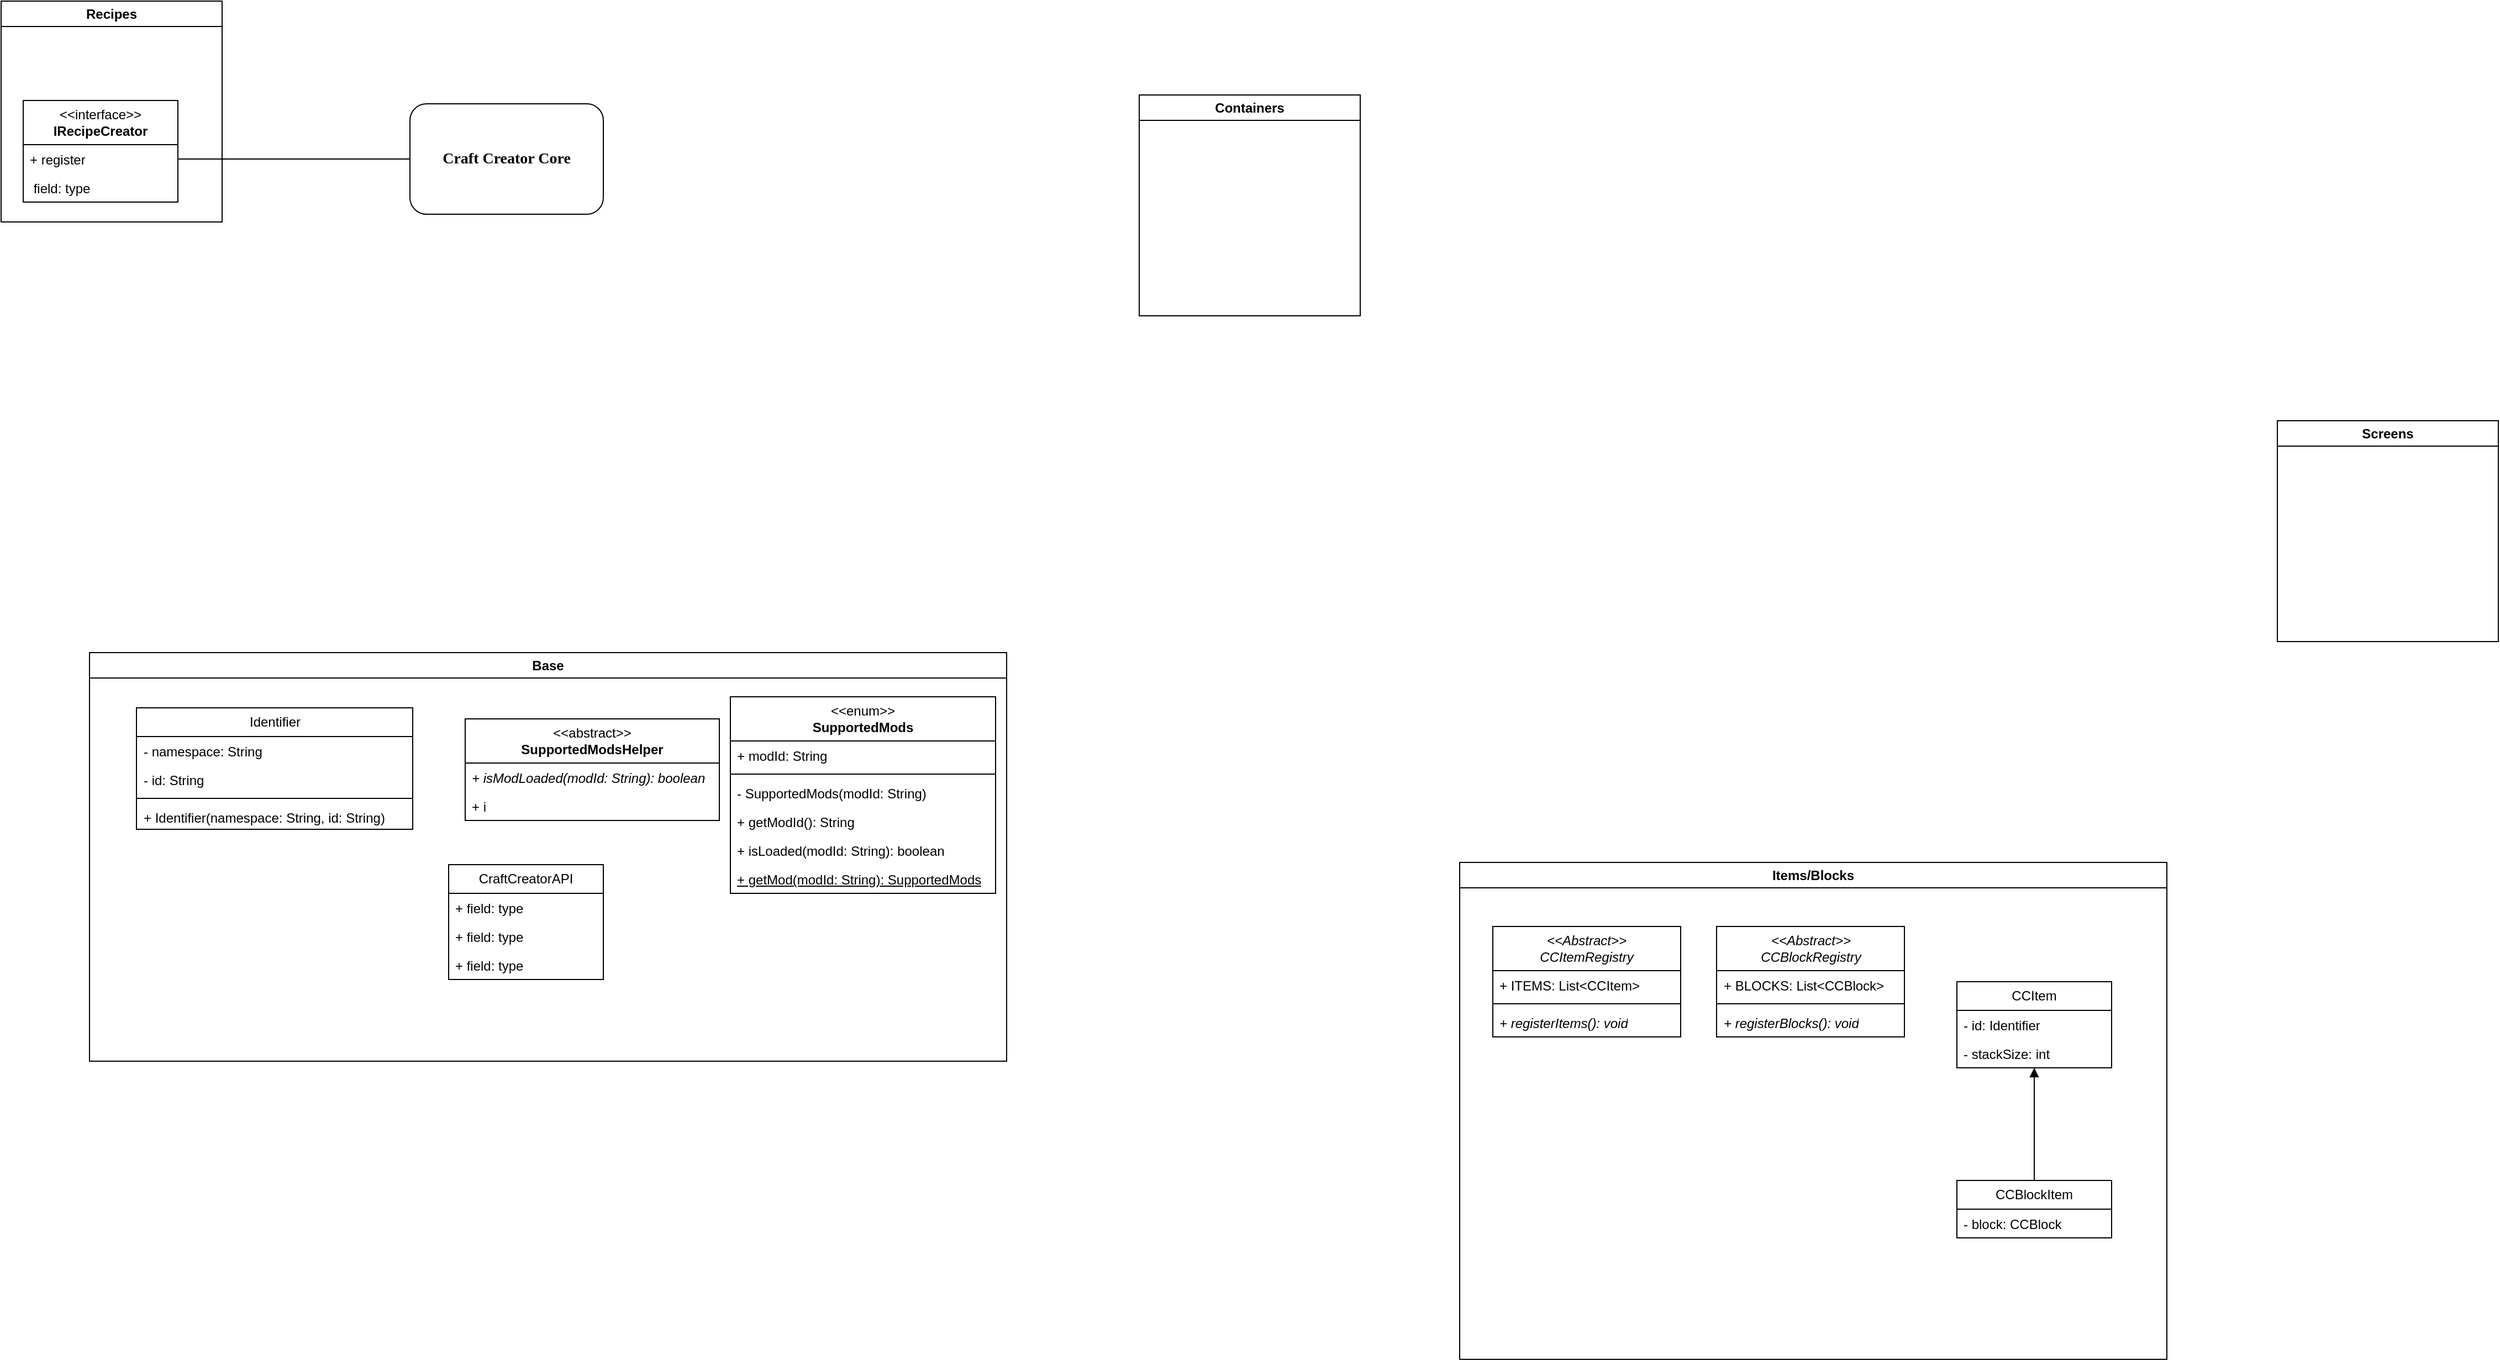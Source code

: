 <mxfile version="22.1.22" type="embed" pages="2">
  <diagram name="Core" id="74e2e168-ea6b-b213-b513-2b3c1d86103e">
    <mxGraphModel dx="988" dy="517" grid="1" gridSize="10" guides="1" tooltips="1" connect="1" arrows="1" fold="1" page="1" pageScale="1" pageWidth="1100" pageHeight="850" background="none" math="0" shadow="0">
      <root>
        <mxCell id="0" />
        <mxCell id="1" parent="0" />
        <mxCell id="8il4gLIDHbuwUqytjjS0-107" value="&lt;b&gt;&lt;font style=&quot;font-size: 14px;&quot;&gt;Craft Creator Core&lt;/font&gt;&lt;/b&gt;" style="rounded=1;whiteSpace=wrap;html=1;shadow=0;labelBackgroundColor=none;strokeWidth=1;fontFamily=Verdana;fontSize=8;align=center;" vertex="1" parent="1">
          <mxGeometry x="440" y="333" width="175" height="100" as="geometry" />
        </mxCell>
        <mxCell id="8il4gLIDHbuwUqytjjS0-150" value="" style="endArrow=none;html=1;rounded=0;entryX=1;entryY=0.5;entryDx=0;entryDy=0;exitX=0;exitY=0.5;exitDx=0;exitDy=0;" edge="1" parent="1" source="8il4gLIDHbuwUqytjjS0-107" target="8il4gLIDHbuwUqytjjS0-124">
          <mxGeometry width="50" height="50" relative="1" as="geometry">
            <mxPoint x="540" y="320" as="sourcePoint" />
            <mxPoint x="590" y="270" as="targetPoint" />
          </mxGeometry>
        </mxCell>
        <mxCell id="8il4gLIDHbuwUqytjjS0-155" value="Items/Blocks" style="swimlane;whiteSpace=wrap;html=1;" vertex="1" parent="1">
          <mxGeometry x="1390" y="1020" width="640" height="450" as="geometry" />
        </mxCell>
        <mxCell id="8il4gLIDHbuwUqytjjS0-132" value="&lt;i&gt;&amp;lt;&amp;lt;Abstract&amp;gt;&amp;gt;&lt;br&gt;CCItemRegistry&lt;/i&gt;" style="swimlane;fontStyle=0;childLayout=stackLayout;horizontal=1;startSize=40;fillColor=none;horizontalStack=0;resizeParent=1;resizeParentMax=0;resizeLast=0;collapsible=1;marginBottom=0;whiteSpace=wrap;html=1;" vertex="1" parent="8il4gLIDHbuwUqytjjS0-155">
          <mxGeometry x="30" y="58" width="170" height="100" as="geometry" />
        </mxCell>
        <mxCell id="8il4gLIDHbuwUqytjjS0-133" value="+ ITEMS: List&amp;lt;CCItem&amp;gt;" style="text;strokeColor=none;fillColor=none;align=left;verticalAlign=top;spacingLeft=4;spacingRight=4;overflow=hidden;rotatable=0;points=[[0,0.5],[1,0.5]];portConstraint=eastwest;whiteSpace=wrap;html=1;" vertex="1" parent="8il4gLIDHbuwUqytjjS0-132">
          <mxGeometry y="40" width="170" height="26" as="geometry" />
        </mxCell>
        <mxCell id="8il4gLIDHbuwUqytjjS0-144" value="" style="line;strokeWidth=1;fillColor=none;align=left;verticalAlign=middle;spacingTop=-1;spacingLeft=3;spacingRight=3;rotatable=0;labelPosition=right;points=[];portConstraint=eastwest;strokeColor=inherit;" vertex="1" parent="8il4gLIDHbuwUqytjjS0-132">
          <mxGeometry y="66" width="170" height="8" as="geometry" />
        </mxCell>
        <mxCell id="8il4gLIDHbuwUqytjjS0-135" value="&lt;i&gt;+ registerItems(): void&lt;/i&gt;" style="text;strokeColor=none;fillColor=none;align=left;verticalAlign=top;spacingLeft=4;spacingRight=4;overflow=hidden;rotatable=0;points=[[0,0.5],[1,0.5]];portConstraint=eastwest;whiteSpace=wrap;html=1;" vertex="1" parent="8il4gLIDHbuwUqytjjS0-132">
          <mxGeometry y="74" width="170" height="26" as="geometry" />
        </mxCell>
        <mxCell id="8il4gLIDHbuwUqytjjS0-151" value="&lt;i&gt;&amp;lt;&amp;lt;Abstract&amp;gt;&amp;gt;&lt;br&gt;CCBlockRegistry&lt;/i&gt;" style="swimlane;fontStyle=0;childLayout=stackLayout;horizontal=1;startSize=40;fillColor=none;horizontalStack=0;resizeParent=1;resizeParentMax=0;resizeLast=0;collapsible=1;marginBottom=0;whiteSpace=wrap;html=1;" vertex="1" parent="8il4gLIDHbuwUqytjjS0-155">
          <mxGeometry x="232.5" y="58" width="170" height="100" as="geometry" />
        </mxCell>
        <mxCell id="8il4gLIDHbuwUqytjjS0-152" value="+ BLOCKS: List&amp;lt;CCBlock&amp;gt;" style="text;strokeColor=none;fillColor=none;align=left;verticalAlign=top;spacingLeft=4;spacingRight=4;overflow=hidden;rotatable=0;points=[[0,0.5],[1,0.5]];portConstraint=eastwest;whiteSpace=wrap;html=1;" vertex="1" parent="8il4gLIDHbuwUqytjjS0-151">
          <mxGeometry y="40" width="170" height="26" as="geometry" />
        </mxCell>
        <mxCell id="8il4gLIDHbuwUqytjjS0-153" value="" style="line;strokeWidth=1;fillColor=none;align=left;verticalAlign=middle;spacingTop=-1;spacingLeft=3;spacingRight=3;rotatable=0;labelPosition=right;points=[];portConstraint=eastwest;strokeColor=inherit;" vertex="1" parent="8il4gLIDHbuwUqytjjS0-151">
          <mxGeometry y="66" width="170" height="8" as="geometry" />
        </mxCell>
        <mxCell id="8il4gLIDHbuwUqytjjS0-154" value="&lt;i&gt;+ registerBlocks(): void&lt;/i&gt;" style="text;strokeColor=none;fillColor=none;align=left;verticalAlign=top;spacingLeft=4;spacingRight=4;overflow=hidden;rotatable=0;points=[[0,0.5],[1,0.5]];portConstraint=eastwest;whiteSpace=wrap;html=1;" vertex="1" parent="8il4gLIDHbuwUqytjjS0-151">
          <mxGeometry y="74" width="170" height="26" as="geometry" />
        </mxCell>
        <mxCell id="8il4gLIDHbuwUqytjjS0-140" value="CCBlockItem" style="swimlane;fontStyle=0;childLayout=stackLayout;horizontal=1;startSize=26;fillColor=none;horizontalStack=0;resizeParent=1;resizeParentMax=0;resizeLast=0;collapsible=1;marginBottom=0;whiteSpace=wrap;html=1;" vertex="1" parent="8il4gLIDHbuwUqytjjS0-155">
          <mxGeometry x="450" y="288" width="140" height="52" as="geometry" />
        </mxCell>
        <mxCell id="8il4gLIDHbuwUqytjjS0-141" value="- block: CCBlock" style="text;strokeColor=none;fillColor=none;align=left;verticalAlign=top;spacingLeft=4;spacingRight=4;overflow=hidden;rotatable=0;points=[[0,0.5],[1,0.5]];portConstraint=eastwest;whiteSpace=wrap;html=1;" vertex="1" parent="8il4gLIDHbuwUqytjjS0-140">
          <mxGeometry y="26" width="140" height="26" as="geometry" />
        </mxCell>
        <mxCell id="8il4gLIDHbuwUqytjjS0-145" value="CCItem" style="swimlane;fontStyle=0;childLayout=stackLayout;horizontal=1;startSize=26;fillColor=none;horizontalStack=0;resizeParent=1;resizeParentMax=0;resizeLast=0;collapsible=1;marginBottom=0;whiteSpace=wrap;html=1;" vertex="1" parent="8il4gLIDHbuwUqytjjS0-155">
          <mxGeometry x="450" y="108" width="140" height="78" as="geometry" />
        </mxCell>
        <mxCell id="8il4gLIDHbuwUqytjjS0-146" value="- id: Identifier" style="text;strokeColor=none;fillColor=none;align=left;verticalAlign=top;spacingLeft=4;spacingRight=4;overflow=hidden;rotatable=0;points=[[0,0.5],[1,0.5]];portConstraint=eastwest;whiteSpace=wrap;html=1;" vertex="1" parent="8il4gLIDHbuwUqytjjS0-145">
          <mxGeometry y="26" width="140" height="26" as="geometry" />
        </mxCell>
        <mxCell id="8il4gLIDHbuwUqytjjS0-147" value="- stackSize: int" style="text;strokeColor=none;fillColor=none;align=left;verticalAlign=top;spacingLeft=4;spacingRight=4;overflow=hidden;rotatable=0;points=[[0,0.5],[1,0.5]];portConstraint=eastwest;whiteSpace=wrap;html=1;" vertex="1" parent="8il4gLIDHbuwUqytjjS0-145">
          <mxGeometry y="52" width="140" height="26" as="geometry" />
        </mxCell>
        <mxCell id="8il4gLIDHbuwUqytjjS0-148" style="edgeStyle=orthogonalEdgeStyle;rounded=0;orthogonalLoop=1;jettySize=auto;html=1;exitX=0.5;exitY=0;exitDx=0;exitDy=0;curved=0;endArrow=block;endFill=1;" edge="1" parent="8il4gLIDHbuwUqytjjS0-155" source="8il4gLIDHbuwUqytjjS0-140" target="8il4gLIDHbuwUqytjjS0-145">
          <mxGeometry relative="1" as="geometry" />
        </mxCell>
        <mxCell id="8il4gLIDHbuwUqytjjS0-156" value="Containers" style="swimlane;whiteSpace=wrap;html=1;" vertex="1" parent="1">
          <mxGeometry x="1100" y="325" width="200" height="200" as="geometry" />
        </mxCell>
        <mxCell id="8il4gLIDHbuwUqytjjS0-157" value="Screens" style="swimlane;whiteSpace=wrap;html=1;" vertex="1" parent="1">
          <mxGeometry x="2130" y="620" width="200" height="200" as="geometry" />
        </mxCell>
        <mxCell id="8il4gLIDHbuwUqytjjS0-159" value="Recipes" style="swimlane;whiteSpace=wrap;html=1;" vertex="1" parent="1">
          <mxGeometry x="70" y="240" width="200" height="200" as="geometry" />
        </mxCell>
        <mxCell id="8il4gLIDHbuwUqytjjS0-123" value="&amp;lt;&amp;lt;interface&amp;gt;&amp;gt;&lt;br&gt;&lt;b&gt;IRecipeCreator&lt;/b&gt;" style="swimlane;fontStyle=0;childLayout=stackLayout;horizontal=1;startSize=40;fillColor=none;horizontalStack=0;resizeParent=1;resizeParentMax=0;resizeLast=0;collapsible=1;marginBottom=0;whiteSpace=wrap;html=1;" vertex="1" parent="8il4gLIDHbuwUqytjjS0-159">
          <mxGeometry x="20" y="90" width="140" height="92" as="geometry" />
        </mxCell>
        <mxCell id="8il4gLIDHbuwUqytjjS0-124" value="+ register" style="text;strokeColor=none;fillColor=none;align=left;verticalAlign=top;spacingLeft=4;spacingRight=4;overflow=hidden;rotatable=0;points=[[0,0.5],[1,0.5]];portConstraint=eastwest;whiteSpace=wrap;html=1;" vertex="1" parent="8il4gLIDHbuwUqytjjS0-123">
          <mxGeometry y="40" width="140" height="26" as="geometry" />
        </mxCell>
        <mxCell id="8il4gLIDHbuwUqytjjS0-125" value="&amp;nbsp;field: type" style="text;strokeColor=none;fillColor=none;align=left;verticalAlign=top;spacingLeft=4;spacingRight=4;overflow=hidden;rotatable=0;points=[[0,0.5],[1,0.5]];portConstraint=eastwest;whiteSpace=wrap;html=1;" vertex="1" parent="8il4gLIDHbuwUqytjjS0-123">
          <mxGeometry y="66" width="140" height="26" as="geometry" />
        </mxCell>
        <mxCell id="8il4gLIDHbuwUqytjjS0-160" value="Base" style="swimlane;whiteSpace=wrap;html=1;" vertex="1" parent="1">
          <mxGeometry x="150" y="830" width="830" height="370" as="geometry" />
        </mxCell>
        <mxCell id="8il4gLIDHbuwUqytjjS0-126" value="Identifier" style="swimlane;fontStyle=0;childLayout=stackLayout;horizontal=1;startSize=26;fillColor=none;horizontalStack=0;resizeParent=1;resizeParentMax=0;resizeLast=0;collapsible=1;marginBottom=0;whiteSpace=wrap;html=1;" vertex="1" parent="8il4gLIDHbuwUqytjjS0-160">
          <mxGeometry x="42.5" y="50" width="250" height="110" as="geometry" />
        </mxCell>
        <mxCell id="8il4gLIDHbuwUqytjjS0-127" value="- namespace: String" style="text;strokeColor=none;fillColor=none;align=left;verticalAlign=top;spacingLeft=4;spacingRight=4;overflow=hidden;rotatable=0;points=[[0,0.5],[1,0.5]];portConstraint=eastwest;whiteSpace=wrap;html=1;" vertex="1" parent="8il4gLIDHbuwUqytjjS0-126">
          <mxGeometry y="26" width="250" height="26" as="geometry" />
        </mxCell>
        <mxCell id="8il4gLIDHbuwUqytjjS0-128" value="- id: String" style="text;strokeColor=none;fillColor=none;align=left;verticalAlign=top;spacingLeft=4;spacingRight=4;overflow=hidden;rotatable=0;points=[[0,0.5],[1,0.5]];portConstraint=eastwest;whiteSpace=wrap;html=1;" vertex="1" parent="8il4gLIDHbuwUqytjjS0-126">
          <mxGeometry y="52" width="250" height="26" as="geometry" />
        </mxCell>
        <mxCell id="8il4gLIDHbuwUqytjjS0-129" value="" style="line;strokeWidth=1;fillColor=none;align=left;verticalAlign=middle;spacingTop=-1;spacingLeft=3;spacingRight=3;rotatable=0;labelPosition=right;points=[];portConstraint=eastwest;strokeColor=inherit;" vertex="1" parent="8il4gLIDHbuwUqytjjS0-126">
          <mxGeometry y="78" width="250" height="8" as="geometry" />
        </mxCell>
        <mxCell id="8il4gLIDHbuwUqytjjS0-130" value="+ Identifier(namespace: String, id: String)" style="text;strokeColor=none;fillColor=none;align=left;verticalAlign=top;spacingLeft=4;spacingRight=4;overflow=hidden;rotatable=0;points=[[0,0.5],[1,0.5]];portConstraint=eastwest;whiteSpace=wrap;html=1;" vertex="1" parent="8il4gLIDHbuwUqytjjS0-126">
          <mxGeometry y="86" width="250" height="24" as="geometry" />
        </mxCell>
        <mxCell id="8il4gLIDHbuwUqytjjS0-161" value="&amp;lt;&amp;lt;enum&amp;gt;&amp;gt;&lt;br&gt;&lt;b&gt;SupportedMods&lt;/b&gt;" style="swimlane;fontStyle=0;childLayout=stackLayout;horizontal=1;startSize=40;fillColor=none;horizontalStack=0;resizeParent=1;resizeParentMax=0;resizeLast=0;collapsible=1;marginBottom=0;whiteSpace=wrap;html=1;" vertex="1" parent="8il4gLIDHbuwUqytjjS0-160">
          <mxGeometry x="580" y="40" width="240" height="178" as="geometry" />
        </mxCell>
        <mxCell id="8il4gLIDHbuwUqytjjS0-162" value="+ modId: String" style="text;strokeColor=none;fillColor=none;align=left;verticalAlign=top;spacingLeft=4;spacingRight=4;overflow=hidden;rotatable=0;points=[[0,0.5],[1,0.5]];portConstraint=eastwest;whiteSpace=wrap;html=1;" vertex="1" parent="8il4gLIDHbuwUqytjjS0-161">
          <mxGeometry y="40" width="240" height="26" as="geometry" />
        </mxCell>
        <mxCell id="8il4gLIDHbuwUqytjjS0-167" value="" style="line;strokeWidth=1;fillColor=none;align=left;verticalAlign=middle;spacingTop=-1;spacingLeft=3;spacingRight=3;rotatable=0;labelPosition=right;points=[];portConstraint=eastwest;strokeColor=inherit;" vertex="1" parent="8il4gLIDHbuwUqytjjS0-161">
          <mxGeometry y="66" width="240" height="8" as="geometry" />
        </mxCell>
        <mxCell id="8il4gLIDHbuwUqytjjS0-163" value="- SupportedMods(modId: String)" style="text;strokeColor=none;fillColor=none;align=left;verticalAlign=top;spacingLeft=4;spacingRight=4;overflow=hidden;rotatable=0;points=[[0,0.5],[1,0.5]];portConstraint=eastwest;whiteSpace=wrap;html=1;" vertex="1" parent="8il4gLIDHbuwUqytjjS0-161">
          <mxGeometry y="74" width="240" height="26" as="geometry" />
        </mxCell>
        <mxCell id="8il4gLIDHbuwUqytjjS0-164" value="+ getModId(): String" style="text;strokeColor=none;fillColor=none;align=left;verticalAlign=top;spacingLeft=4;spacingRight=4;overflow=hidden;rotatable=0;points=[[0,0.5],[1,0.5]];portConstraint=eastwest;whiteSpace=wrap;html=1;" vertex="1" parent="8il4gLIDHbuwUqytjjS0-161">
          <mxGeometry y="100" width="240" height="26" as="geometry" />
        </mxCell>
        <mxCell id="8il4gLIDHbuwUqytjjS0-165" value="+ isLoaded(modId: String): boolean" style="text;strokeColor=none;fillColor=none;align=left;verticalAlign=top;spacingLeft=4;spacingRight=4;overflow=hidden;rotatable=0;points=[[0,0.5],[1,0.5]];portConstraint=eastwest;whiteSpace=wrap;html=1;" vertex="1" parent="8il4gLIDHbuwUqytjjS0-161">
          <mxGeometry y="126" width="240" height="26" as="geometry" />
        </mxCell>
        <mxCell id="8il4gLIDHbuwUqytjjS0-166" value="&lt;u&gt;+ getMod(modId: String): SupportedMods&lt;/u&gt;" style="text;strokeColor=none;fillColor=none;align=left;verticalAlign=top;spacingLeft=4;spacingRight=4;overflow=hidden;rotatable=0;points=[[0,0.5],[1,0.5]];portConstraint=eastwest;whiteSpace=wrap;html=1;" vertex="1" parent="8il4gLIDHbuwUqytjjS0-161">
          <mxGeometry y="152" width="240" height="26" as="geometry" />
        </mxCell>
        <mxCell id="8il4gLIDHbuwUqytjjS0-168" value="&amp;lt;&amp;lt;abstract&amp;gt;&amp;gt;&lt;br&gt;&lt;b&gt;SupportedModsHelper&lt;/b&gt;" style="swimlane;fontStyle=0;childLayout=stackLayout;horizontal=1;startSize=40;fillColor=none;horizontalStack=0;resizeParent=1;resizeParentMax=0;resizeLast=0;collapsible=1;marginBottom=0;whiteSpace=wrap;html=1;" vertex="1" parent="8il4gLIDHbuwUqytjjS0-160">
          <mxGeometry x="340" y="60" width="230" height="92" as="geometry" />
        </mxCell>
        <mxCell id="8il4gLIDHbuwUqytjjS0-173" value="&lt;i&gt;+ isModLoaded(modId: String): boolean&lt;/i&gt;" style="text;strokeColor=none;fillColor=none;align=left;verticalAlign=top;spacingLeft=4;spacingRight=4;overflow=hidden;rotatable=0;points=[[0,0.5],[1,0.5]];portConstraint=eastwest;whiteSpace=wrap;html=1;" vertex="1" parent="8il4gLIDHbuwUqytjjS0-168">
          <mxGeometry y="40" width="230" height="26" as="geometry" />
        </mxCell>
        <mxCell id="8il4gLIDHbuwUqytjjS0-174" value="+ i" style="text;strokeColor=none;fillColor=none;align=left;verticalAlign=top;spacingLeft=4;spacingRight=4;overflow=hidden;rotatable=0;points=[[0,0.5],[1,0.5]];portConstraint=eastwest;whiteSpace=wrap;html=1;" vertex="1" parent="8il4gLIDHbuwUqytjjS0-168">
          <mxGeometry y="66" width="230" height="26" as="geometry" />
        </mxCell>
        <mxCell id="8il4gLIDHbuwUqytjjS0-177" value="CraftCreatorAPI" style="swimlane;fontStyle=0;childLayout=stackLayout;horizontal=1;startSize=26;fillColor=none;horizontalStack=0;resizeParent=1;resizeParentMax=0;resizeLast=0;collapsible=1;marginBottom=0;whiteSpace=wrap;html=1;" vertex="1" parent="8il4gLIDHbuwUqytjjS0-160">
          <mxGeometry x="325" y="192" width="140" height="104" as="geometry" />
        </mxCell>
        <mxCell id="8il4gLIDHbuwUqytjjS0-178" value="+ field: type" style="text;strokeColor=none;fillColor=none;align=left;verticalAlign=top;spacingLeft=4;spacingRight=4;overflow=hidden;rotatable=0;points=[[0,0.5],[1,0.5]];portConstraint=eastwest;whiteSpace=wrap;html=1;" vertex="1" parent="8il4gLIDHbuwUqytjjS0-177">
          <mxGeometry y="26" width="140" height="26" as="geometry" />
        </mxCell>
        <mxCell id="8il4gLIDHbuwUqytjjS0-179" value="+ field: type" style="text;strokeColor=none;fillColor=none;align=left;verticalAlign=top;spacingLeft=4;spacingRight=4;overflow=hidden;rotatable=0;points=[[0,0.5],[1,0.5]];portConstraint=eastwest;whiteSpace=wrap;html=1;" vertex="1" parent="8il4gLIDHbuwUqytjjS0-177">
          <mxGeometry y="52" width="140" height="26" as="geometry" />
        </mxCell>
        <mxCell id="8il4gLIDHbuwUqytjjS0-180" value="+ field: type" style="text;strokeColor=none;fillColor=none;align=left;verticalAlign=top;spacingLeft=4;spacingRight=4;overflow=hidden;rotatable=0;points=[[0,0.5],[1,0.5]];portConstraint=eastwest;whiteSpace=wrap;html=1;" vertex="1" parent="8il4gLIDHbuwUqytjjS0-177">
          <mxGeometry y="78" width="140" height="26" as="geometry" />
        </mxCell>
      </root>
    </mxGraphModel>
  </diagram>
  <diagram id="nadWhIDxEbqdmGLJFd3C" name="Adapters">
    <mxGraphModel dx="2046" dy="1071" grid="1" gridSize="10" guides="1" tooltips="1" connect="1" arrows="1" fold="1" page="1" pageScale="1" pageWidth="850" pageHeight="1100" math="0" shadow="0">
      <root>
        <mxCell id="0" />
        <mxCell id="1" parent="0" />
      </root>
    </mxGraphModel>
  </diagram>
</mxfile>

